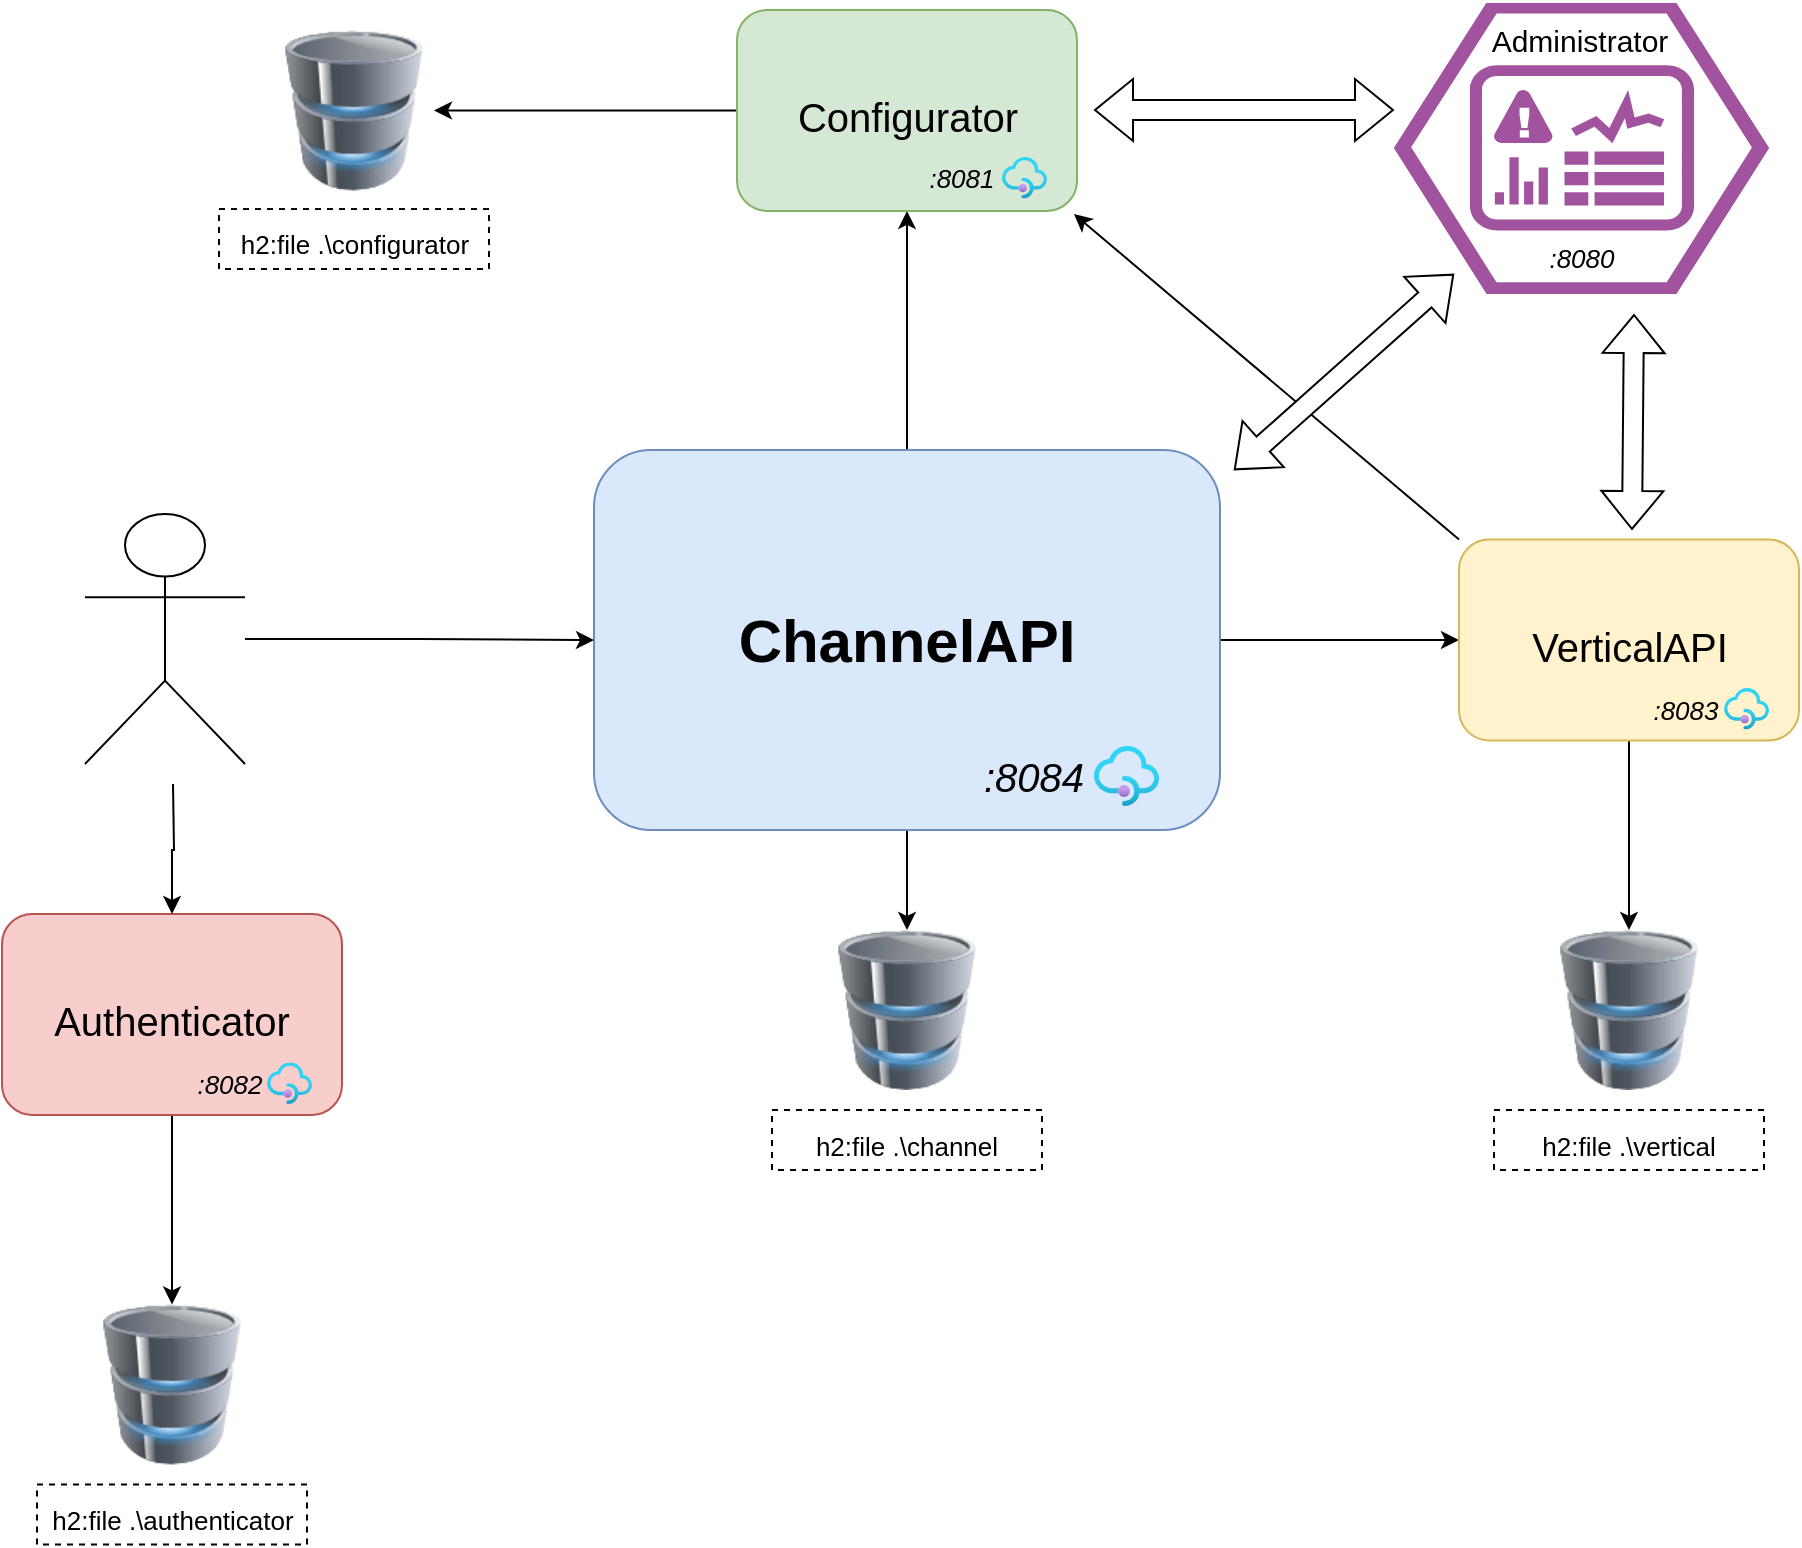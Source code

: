 <mxfile version="20.8.8" type="device" pages="2"><diagram id="kyk9nk11bxFls6aniUZN" name="Service"><mxGraphModel dx="1621" dy="509" grid="1" gridSize="10" guides="1" tooltips="1" connect="1" arrows="1" fold="1" page="1" pageScale="1" pageWidth="827" pageHeight="1169" math="0" shadow="0"><root><mxCell id="0"/><mxCell id="1" parent="0"/><mxCell id="3bRnzTiL_-UDqxN5ayET-1" value="" style="image;html=1;image=img/lib/clip_art/computers/Database_128x128.png" parent="1" vertex="1"><mxGeometry x="326.5" y="698" width="80" height="80" as="geometry"/></mxCell><mxCell id="3bRnzTiL_-UDqxN5ayET-12" style="edgeStyle=orthogonalEdgeStyle;rounded=0;orthogonalLoop=1;jettySize=auto;html=1;exitX=0.5;exitY=0;exitDx=0;exitDy=0;entryX=0.5;entryY=1;entryDx=0;entryDy=0;fontSize=20;" parent="1" source="3bRnzTiL_-UDqxN5ayET-4" target="3bRnzTiL_-UDqxN5ayET-7" edge="1"><mxGeometry relative="1" as="geometry"/></mxCell><mxCell id="3bRnzTiL_-UDqxN5ayET-13" style="edgeStyle=orthogonalEdgeStyle;rounded=0;orthogonalLoop=1;jettySize=auto;html=1;exitX=1;exitY=0.5;exitDx=0;exitDy=0;entryX=0;entryY=0.5;entryDx=0;entryDy=0;fontSize=20;" parent="1" source="3bRnzTiL_-UDqxN5ayET-4" target="3bRnzTiL_-UDqxN5ayET-5" edge="1"><mxGeometry relative="1" as="geometry"/></mxCell><mxCell id="3bRnzTiL_-UDqxN5ayET-15" style="edgeStyle=orthogonalEdgeStyle;rounded=0;orthogonalLoop=1;jettySize=auto;html=1;exitX=0.5;exitY=1;exitDx=0;exitDy=0;entryX=0.5;entryY=0;entryDx=0;entryDy=0;fontSize=20;" parent="1" source="3bRnzTiL_-UDqxN5ayET-4" target="3bRnzTiL_-UDqxN5ayET-1" edge="1"><mxGeometry relative="1" as="geometry"/></mxCell><mxCell id="3bRnzTiL_-UDqxN5ayET-4" value="&lt;font style=&quot;font-size: 30px;&quot;&gt;&lt;b&gt;ChannelAPI&lt;/b&gt;&lt;/font&gt;" style="rounded=1;whiteSpace=wrap;html=1;fillColor=#dae8fc;strokeColor=#6c8ebf;" parent="1" vertex="1"><mxGeometry x="210" y="458" width="313" height="190" as="geometry"/></mxCell><mxCell id="3bRnzTiL_-UDqxN5ayET-2" value="" style="aspect=fixed;html=1;points=[];align=center;image;fontSize=12;image=img/lib/azure2/app_services/API_Management_Services.svg;" parent="1" vertex="1"><mxGeometry x="460" y="606" width="32.5" height="30" as="geometry"/></mxCell><mxCell id="3bRnzTiL_-UDqxN5ayET-16" style="edgeStyle=orthogonalEdgeStyle;rounded=0;orthogonalLoop=1;jettySize=auto;html=1;exitX=0.5;exitY=1;exitDx=0;exitDy=0;entryX=0.5;entryY=0;entryDx=0;entryDy=0;fontSize=20;" parent="1" source="3bRnzTiL_-UDqxN5ayET-5" target="3bRnzTiL_-UDqxN5ayET-9" edge="1"><mxGeometry relative="1" as="geometry"/></mxCell><mxCell id="3bRnzTiL_-UDqxN5ayET-5" value="&lt;font style=&quot;font-size: 30px;&quot;&gt;&lt;span style=&quot;font-size: 20px;&quot;&gt;VerticalAPI&lt;/span&gt;&lt;/font&gt;" style="rounded=1;whiteSpace=wrap;html=1;fillColor=#fff2cc;strokeColor=#d6b656;" parent="1" vertex="1"><mxGeometry x="642.5" y="502.77" width="170" height="100.45" as="geometry"/></mxCell><mxCell id="3bRnzTiL_-UDqxN5ayET-6" value="" style="aspect=fixed;html=1;points=[];align=center;image;fontSize=12;image=img/lib/azure2/app_services/API_Management_Services.svg;" parent="1" vertex="1"><mxGeometry x="775" y="577" width="22.5" height="20.77" as="geometry"/></mxCell><mxCell id="3bRnzTiL_-UDqxN5ayET-17" style="edgeStyle=orthogonalEdgeStyle;rounded=0;orthogonalLoop=1;jettySize=auto;html=1;exitX=0;exitY=0.5;exitDx=0;exitDy=0;entryX=1;entryY=0.5;entryDx=0;entryDy=0;fontSize=20;" parent="1" source="3bRnzTiL_-UDqxN5ayET-7" target="3bRnzTiL_-UDqxN5ayET-10" edge="1"><mxGeometry relative="1" as="geometry"/></mxCell><mxCell id="3bRnzTiL_-UDqxN5ayET-7" value="&lt;font style=&quot;font-size: 30px;&quot;&gt;&lt;span style=&quot;font-size: 20px;&quot;&gt;Configurator&lt;/span&gt;&lt;/font&gt;" style="rounded=1;whiteSpace=wrap;html=1;fillColor=#d5e8d4;strokeColor=#82b366;" parent="1" vertex="1"><mxGeometry x="281.5" y="238.0" width="170" height="100.45" as="geometry"/></mxCell><mxCell id="3bRnzTiL_-UDqxN5ayET-8" value="" style="aspect=fixed;html=1;points=[];align=center;image;fontSize=12;image=img/lib/azure2/app_services/API_Management_Services.svg;" parent="1" vertex="1"><mxGeometry x="414" y="311.46" width="22.5" height="20.77" as="geometry"/></mxCell><mxCell id="3bRnzTiL_-UDqxN5ayET-9" value="" style="image;html=1;image=img/lib/clip_art/computers/Database_128x128.png" parent="1" vertex="1"><mxGeometry x="687.5" y="698" width="80" height="80" as="geometry"/></mxCell><mxCell id="3bRnzTiL_-UDqxN5ayET-10" value="" style="image;html=1;image=img/lib/clip_art/computers/Database_128x128.png" parent="1" vertex="1"><mxGeometry x="50" y="248.23" width="80" height="80" as="geometry"/></mxCell><mxCell id="3bRnzTiL_-UDqxN5ayET-11" value="" style="verticalLabelPosition=bottom;sketch=0;html=1;fillColor=#A153A0;strokeColor=#ffffff;verticalAlign=top;align=center;points=[[0,0.5,0],[0.125,0.25,0],[0.25,0,0],[0.5,0,0],[0.75,0,0],[0.875,0.25,0],[1,0.5,0],[0.875,0.75,0],[0.75,1,0],[0.5,1,0],[0.125,0.75,0]];pointerEvents=1;shape=mxgraph.cisco_safe.compositeIcon;bgIcon=mxgraph.cisco_safe.design.blank_device;resIcon=mxgraph.cisco_safe.design.mgmt_console_2;fontSize=20;" parent="1" vertex="1"><mxGeometry x="610" y="234.48" width="187.5" height="145.52" as="geometry"/></mxCell><mxCell id="3bRnzTiL_-UDqxN5ayET-19" value="" style="shape=flexArrow;endArrow=classic;startArrow=classic;html=1;rounded=0;fontSize=20;fillColor=default;" parent="1" edge="1"><mxGeometry width="100" height="100" relative="1" as="geometry"><mxPoint x="729" y="498" as="sourcePoint"/><mxPoint x="730" y="390" as="targetPoint"/></mxGeometry></mxCell><mxCell id="3bRnzTiL_-UDqxN5ayET-20" value="" style="shape=flexArrow;endArrow=classic;startArrow=classic;html=1;rounded=0;fontSize=20;fillColor=default;" parent="1" edge="1"><mxGeometry width="100" height="100" relative="1" as="geometry"><mxPoint x="460" y="288" as="sourcePoint"/><mxPoint x="610" y="288" as="targetPoint"/></mxGeometry></mxCell><mxCell id="3bRnzTiL_-UDqxN5ayET-21" value="&lt;font style=&quot;font-size: 13px;&quot;&gt;h2:file .\configurator&lt;/font&gt;" style="text;html=1;strokeColor=default;fillColor=none;align=center;verticalAlign=middle;whiteSpace=wrap;rounded=0;fontSize=20;dashed=1;" parent="1" vertex="1"><mxGeometry x="22.5" y="337.45" width="135" height="30" as="geometry"/></mxCell><mxCell id="3bRnzTiL_-UDqxN5ayET-22" value="&lt;font style=&quot;font-size: 13px;&quot;&gt;h2:file .\channel&lt;/font&gt;" style="text;html=1;strokeColor=default;fillColor=none;align=center;verticalAlign=middle;whiteSpace=wrap;rounded=0;fontSize=20;dashed=1;" parent="1" vertex="1"><mxGeometry x="299" y="788" width="135" height="30" as="geometry"/></mxCell><mxCell id="3bRnzTiL_-UDqxN5ayET-23" value="&lt;font style=&quot;font-size: 13px;&quot;&gt;h2:file .\vertical&lt;/font&gt;" style="text;html=1;strokeColor=default;fillColor=none;align=center;verticalAlign=middle;whiteSpace=wrap;rounded=0;fontSize=20;dashed=1;" parent="1" vertex="1"><mxGeometry x="660" y="788" width="135" height="30" as="geometry"/></mxCell><mxCell id="3bRnzTiL_-UDqxN5ayET-24" value=":8080" style="text;html=1;strokeColor=none;fillColor=none;align=center;verticalAlign=middle;whiteSpace=wrap;rounded=0;dashed=1;fontSize=13;fontStyle=2" parent="1" vertex="1"><mxGeometry x="673.5" y="346.98" width="60" height="30" as="geometry"/></mxCell><mxCell id="3bRnzTiL_-UDqxN5ayET-26" value=":8081" style="text;html=1;strokeColor=none;fillColor=none;align=center;verticalAlign=middle;whiteSpace=wrap;rounded=0;dashed=1;fontSize=13;fontStyle=2" parent="1" vertex="1"><mxGeometry x="364" y="307.45" width="60" height="30" as="geometry"/></mxCell><mxCell id="3bRnzTiL_-UDqxN5ayET-27" value=":8083" style="text;html=1;strokeColor=none;fillColor=none;align=center;verticalAlign=middle;whiteSpace=wrap;rounded=0;dashed=1;fontSize=13;fontStyle=2" parent="1" vertex="1"><mxGeometry x="726" y="573.22" width="60" height="30" as="geometry"/></mxCell><mxCell id="3bRnzTiL_-UDqxN5ayET-28" value="&lt;font style=&quot;font-size: 20px;&quot;&gt;:8084&lt;/font&gt;" style="text;html=1;strokeColor=none;fillColor=none;align=center;verticalAlign=middle;whiteSpace=wrap;rounded=0;dashed=1;fontSize=13;fontStyle=2" parent="1" vertex="1"><mxGeometry x="400" y="606" width="60" height="30" as="geometry"/></mxCell><mxCell id="3bRnzTiL_-UDqxN5ayET-30" value="Administrator" style="text;html=1;strokeColor=none;fillColor=none;align=center;verticalAlign=middle;whiteSpace=wrap;rounded=0;dashed=1;fontSize=15;" parent="1" vertex="1"><mxGeometry x="632.5" y="238.48" width="140" height="30" as="geometry"/></mxCell><mxCell id="3bRnzTiL_-UDqxN5ayET-34" value="" style="endArrow=classic;html=1;rounded=0;fontSize=15;exitX=0;exitY=0;exitDx=0;exitDy=0;" parent="1" source="3bRnzTiL_-UDqxN5ayET-5" edge="1"><mxGeometry width="50" height="50" relative="1" as="geometry"><mxPoint x="390" y="570" as="sourcePoint"/><mxPoint x="450" y="340" as="targetPoint"/></mxGeometry></mxCell><mxCell id="3bRnzTiL_-UDqxN5ayET-18" value="" style="shape=flexArrow;endArrow=classic;startArrow=classic;html=1;rounded=0;fontSize=20;fillColor=default;" parent="1" edge="1"><mxGeometry width="100" height="100" relative="1" as="geometry"><mxPoint x="530" y="468" as="sourcePoint"/><mxPoint x="640" y="370" as="targetPoint"/></mxGeometry></mxCell><mxCell id="3bRnzTiL_-UDqxN5ayET-51" style="edgeStyle=orthogonalEdgeStyle;rounded=0;orthogonalLoop=1;jettySize=auto;html=1;entryX=0;entryY=0.5;entryDx=0;entryDy=0;fontSize=15;fontColor=none;fillColor=default;" parent="1" source="3bRnzTiL_-UDqxN5ayET-41" target="3bRnzTiL_-UDqxN5ayET-4" edge="1"><mxGeometry relative="1" as="geometry"/></mxCell><mxCell id="3bRnzTiL_-UDqxN5ayET-41" value="Actor" style="shape=umlActor;verticalLabelPosition=bottom;verticalAlign=top;html=1;outlineConnect=0;strokeColor=default;fontSize=15;fontColor=none;noLabel=1;" parent="1" vertex="1"><mxGeometry x="-44.5" y="490" width="80" height="125" as="geometry"/></mxCell><mxCell id="3bRnzTiL_-UDqxN5ayET-52" style="edgeStyle=orthogonalEdgeStyle;rounded=0;orthogonalLoop=1;jettySize=auto;html=1;exitX=0.5;exitY=1;exitDx=0;exitDy=0;entryX=0.5;entryY=0;entryDx=0;entryDy=0;fontSize=20;" parent="1" source="3bRnzTiL_-UDqxN5ayET-53" target="3bRnzTiL_-UDqxN5ayET-55" edge="1"><mxGeometry relative="1" as="geometry"/></mxCell><mxCell id="3bRnzTiL_-UDqxN5ayET-53" value="&lt;font style=&quot;font-size: 30px;&quot;&gt;&lt;span style=&quot;font-size: 20px;&quot;&gt;Authenticator&lt;/span&gt;&lt;/font&gt;" style="rounded=1;whiteSpace=wrap;html=1;fillColor=#f8cecc;strokeColor=#b85450;" parent="1" vertex="1"><mxGeometry x="-86" y="690" width="170" height="100.45" as="geometry"/></mxCell><mxCell id="3bRnzTiL_-UDqxN5ayET-54" value="" style="aspect=fixed;html=1;points=[];align=center;image;fontSize=12;image=img/lib/azure2/app_services/API_Management_Services.svg;" parent="1" vertex="1"><mxGeometry x="46.5" y="764.23" width="22.5" height="20.77" as="geometry"/></mxCell><mxCell id="3bRnzTiL_-UDqxN5ayET-55" value="" style="image;html=1;image=img/lib/clip_art/computers/Database_128x128.png" parent="1" vertex="1"><mxGeometry x="-41" y="885.23" width="80" height="80" as="geometry"/></mxCell><mxCell id="3bRnzTiL_-UDqxN5ayET-56" value="&lt;font style=&quot;font-size: 13px;&quot;&gt;h2:file .\authenticator&lt;/font&gt;" style="text;html=1;strokeColor=default;fillColor=none;align=center;verticalAlign=middle;whiteSpace=wrap;rounded=0;fontSize=20;dashed=1;" parent="1" vertex="1"><mxGeometry x="-68.5" y="975.23" width="135" height="30" as="geometry"/></mxCell><mxCell id="3bRnzTiL_-UDqxN5ayET-57" value=":8082" style="text;html=1;strokeColor=none;fillColor=none;align=center;verticalAlign=middle;whiteSpace=wrap;rounded=0;dashed=1;fontSize=13;fontStyle=2" parent="1" vertex="1"><mxGeometry x="-2.5" y="760.45" width="60" height="30" as="geometry"/></mxCell><mxCell id="3bRnzTiL_-UDqxN5ayET-58" style="edgeStyle=orthogonalEdgeStyle;rounded=0;orthogonalLoop=1;jettySize=auto;html=1;fontSize=15;fillColor=default;" parent="1" target="3bRnzTiL_-UDqxN5ayET-53" edge="1"><mxGeometry relative="1" as="geometry"><mxPoint x="-0.5" y="625" as="sourcePoint"/></mxGeometry></mxCell></root></mxGraphModel></diagram><diagram id="UFuwvMtm8KKeRhzehxGQ" name="Timeout"><mxGraphModel dx="934" dy="599" grid="1" gridSize="10" guides="1" tooltips="1" connect="1" arrows="1" fold="1" page="1" pageScale="1" pageWidth="827" pageHeight="1169" math="0" shadow="0"><root><mxCell id="0"/><mxCell id="1" parent="0"/><mxCell id="pQKMxTl16QtQ8FGUBwB8-1" value="Client" style="shape=umlLifeline;perimeter=lifelinePerimeter;whiteSpace=wrap;html=1;container=1;collapsible=0;recursiveResize=0;outlineConnect=0;fillColor=#f8cecc;strokeColor=#b85450;" vertex="1" parent="1"><mxGeometry x="160" y="80" width="100" height="480" as="geometry"/></mxCell><mxCell id="pQKMxTl16QtQ8FGUBwB8-3" value="" style="html=1;points=[];perimeter=orthogonalPerimeter;" vertex="1" parent="pQKMxTl16QtQ8FGUBwB8-1"><mxGeometry x="45" y="70" width="10" height="90" as="geometry"/></mxCell><mxCell id="pQKMxTl16QtQ8FGUBwB8-4" value="" style="html=1;verticalAlign=bottom;startArrow=oval;endArrow=block;startSize=8;rounded=0;" edge="1" target="pQKMxTl16QtQ8FGUBwB8-3" parent="pQKMxTl16QtQ8FGUBwB8-1"><mxGeometry relative="1" as="geometry"><mxPoint x="-15" y="70" as="sourcePoint"/></mxGeometry></mxCell><mxCell id="pQKMxTl16QtQ8FGUBwB8-9" value="" style="html=1;verticalLabelPosition=bottom;align=center;labelBackgroundColor=#ffffff;verticalAlign=top;strokeWidth=2;strokeColor=#b85450;shadow=0;dashed=0;shape=mxgraph.ios7.icons.stopwatch;fillColor=#f8cecc;" vertex="1" parent="pQKMxTl16QtQ8FGUBwB8-1"><mxGeometry y="260" width="27" height="28.2" as="geometry"/></mxCell><mxCell id="pQKMxTl16QtQ8FGUBwB8-6" value="" style="html=1;verticalLabelPosition=bottom;align=center;labelBackgroundColor=#ffffff;verticalAlign=top;strokeWidth=2;strokeColor=#6c8ebf;shadow=0;dashed=0;shape=mxgraph.ios7.icons.stopwatch;fillColor=#dae8fc;" vertex="1" parent="pQKMxTl16QtQ8FGUBwB8-1"><mxGeometry y="160" width="27" height="28.2" as="geometry"/></mxCell><mxCell id="pQKMxTl16QtQ8FGUBwB8-2" value="Server" style="shape=umlLifeline;perimeter=lifelinePerimeter;whiteSpace=wrap;html=1;container=1;collapsible=0;recursiveResize=0;outlineConnect=0;fillColor=#d5e8d4;strokeColor=#82b366;" vertex="1" parent="1"><mxGeometry x="520" y="80" width="100" height="480" as="geometry"/></mxCell><mxCell id="pQKMxTl16QtQ8FGUBwB8-10" value="" style="html=1;points=[];perimeter=orthogonalPerimeter;" vertex="1" parent="pQKMxTl16QtQ8FGUBwB8-2"><mxGeometry x="45" y="220" width="10" height="130" as="geometry"/></mxCell><mxCell id="pQKMxTl16QtQ8FGUBwB8-5" value="" style="html=1;verticalAlign=bottom;startArrow=open;startFill=0;endArrow=open;startSize=6;endSize=8;rounded=0;" edge="1" parent="1"><mxGeometry width="80" relative="1" as="geometry"><mxPoint x="209.324" y="253" as="sourcePoint"/><mxPoint x="569.5" y="253" as="targetPoint"/></mxGeometry></mxCell><mxCell id="pQKMxTl16QtQ8FGUBwB8-7" value="connection" style="text;html=1;align=center;verticalAlign=middle;resizable=0;points=[];autosize=1;strokeColor=none;fillColor=none;" vertex="1" parent="1"><mxGeometry x="340" y="225" width="80" height="30" as="geometry"/></mxCell><mxCell id="pQKMxTl16QtQ8FGUBwB8-8" value="request" style="html=1;verticalAlign=bottom;endArrow=block;rounded=0;" edge="1" parent="1"><mxGeometry width="80" relative="1" as="geometry"><mxPoint x="209.324" y="296" as="sourcePoint"/><mxPoint x="569.5" y="296" as="targetPoint"/></mxGeometry></mxCell><mxCell id="pQKMxTl16QtQ8FGUBwB8-11" value="response" style="html=1;verticalAlign=bottom;endArrow=none;rounded=0;startArrow=block;startFill=1;endFill=0;" edge="1" parent="1"><mxGeometry width="80" relative="1" as="geometry"><mxPoint x="210.004" y="430" as="sourcePoint"/><mxPoint x="570.18" y="430" as="targetPoint"/></mxGeometry></mxCell></root></mxGraphModel></diagram></mxfile>